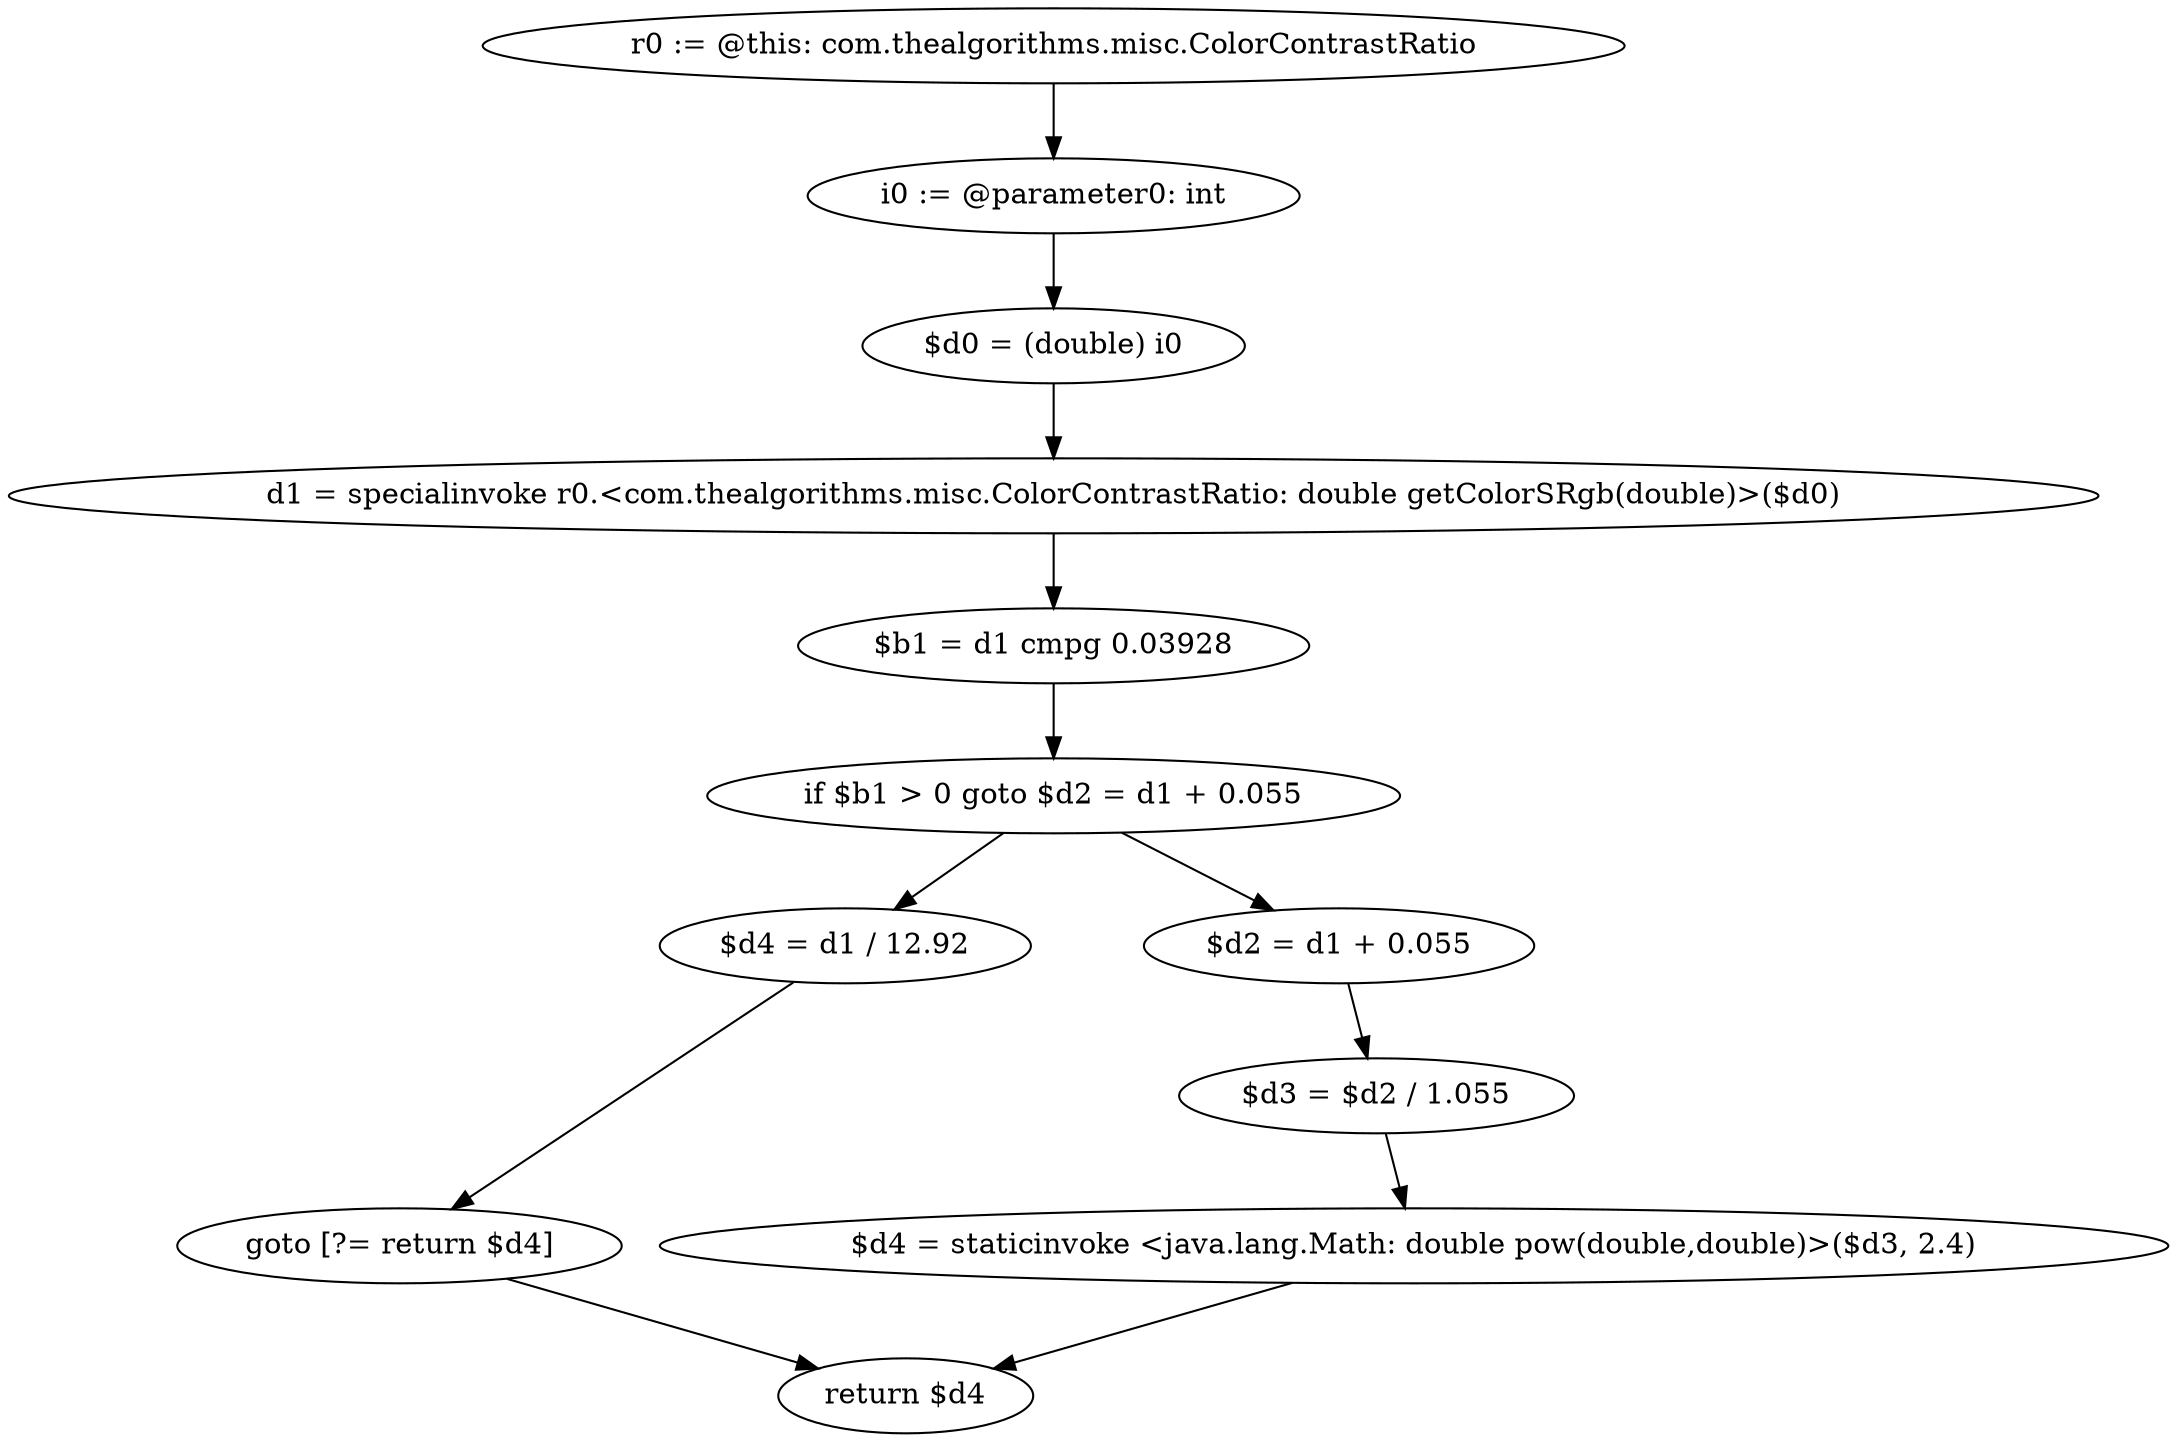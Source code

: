 digraph "unitGraph" {
    "r0 := @this: com.thealgorithms.misc.ColorContrastRatio"
    "i0 := @parameter0: int"
    "$d0 = (double) i0"
    "d1 = specialinvoke r0.<com.thealgorithms.misc.ColorContrastRatio: double getColorSRgb(double)>($d0)"
    "$b1 = d1 cmpg 0.03928"
    "if $b1 > 0 goto $d2 = d1 + 0.055"
    "$d4 = d1 / 12.92"
    "goto [?= return $d4]"
    "$d2 = d1 + 0.055"
    "$d3 = $d2 / 1.055"
    "$d4 = staticinvoke <java.lang.Math: double pow(double,double)>($d3, 2.4)"
    "return $d4"
    "r0 := @this: com.thealgorithms.misc.ColorContrastRatio"->"i0 := @parameter0: int";
    "i0 := @parameter0: int"->"$d0 = (double) i0";
    "$d0 = (double) i0"->"d1 = specialinvoke r0.<com.thealgorithms.misc.ColorContrastRatio: double getColorSRgb(double)>($d0)";
    "d1 = specialinvoke r0.<com.thealgorithms.misc.ColorContrastRatio: double getColorSRgb(double)>($d0)"->"$b1 = d1 cmpg 0.03928";
    "$b1 = d1 cmpg 0.03928"->"if $b1 > 0 goto $d2 = d1 + 0.055";
    "if $b1 > 0 goto $d2 = d1 + 0.055"->"$d4 = d1 / 12.92";
    "if $b1 > 0 goto $d2 = d1 + 0.055"->"$d2 = d1 + 0.055";
    "$d4 = d1 / 12.92"->"goto [?= return $d4]";
    "goto [?= return $d4]"->"return $d4";
    "$d2 = d1 + 0.055"->"$d3 = $d2 / 1.055";
    "$d3 = $d2 / 1.055"->"$d4 = staticinvoke <java.lang.Math: double pow(double,double)>($d3, 2.4)";
    "$d4 = staticinvoke <java.lang.Math: double pow(double,double)>($d3, 2.4)"->"return $d4";
}
